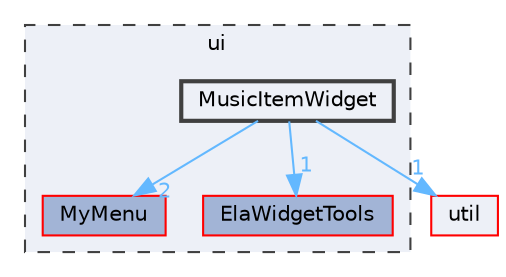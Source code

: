 digraph "MusicItemWidget"
{
 // LATEX_PDF_SIZE
  bgcolor="transparent";
  edge [fontname=Helvetica,fontsize=10,labelfontname=Helvetica,labelfontsize=10];
  node [fontname=Helvetica,fontsize=10,shape=box,height=0.2,width=0.4];
  compound=true
  subgraph clusterdir_1788f8309b1a812dcb800a185471cf6c {
    graph [ bgcolor="#edf0f7", pencolor="grey25", label="ui", fontname=Helvetica,fontsize=10 style="filled,dashed", URL="dir_1788f8309b1a812dcb800a185471cf6c.html",tooltip=""]
  dir_5978cb0ca166c1e5e46ab0fd30008e2c [label="MyMenu", fillcolor="#a2b4d6", color="red", style="filled", URL="dir_5978cb0ca166c1e5e46ab0fd30008e2c.html",tooltip=""];
  dir_c41e0d0e814e23de337c335e201650d3 [label="ElaWidgetTools", fillcolor="#a2b4d6", color="red", style="filled", URL="dir_c41e0d0e814e23de337c335e201650d3.html",tooltip=""];
  dir_6b36e6a8a50ca1992e0e7844fb151009 [label="MusicItemWidget", fillcolor="#edf0f7", color="grey25", style="filled,bold", URL="dir_6b36e6a8a50ca1992e0e7844fb151009.html",tooltip=""];
  }
  dir_23ec12649285f9fabf3a6b7380226c28 [label="util", fillcolor="#edf0f7", color="red", style="filled", URL="dir_23ec12649285f9fabf3a6b7380226c28.html",tooltip=""];
  dir_6b36e6a8a50ca1992e0e7844fb151009->dir_23ec12649285f9fabf3a6b7380226c28 [headlabel="1", labeldistance=1.5 headhref="dir_000209_000357.html" href="dir_000209_000357.html" color="steelblue1" fontcolor="steelblue1"];
  dir_6b36e6a8a50ca1992e0e7844fb151009->dir_5978cb0ca166c1e5e46ab0fd30008e2c [headlabel="2", labeldistance=1.5 headhref="dir_000209_000251.html" href="dir_000209_000251.html" color="steelblue1" fontcolor="steelblue1"];
  dir_6b36e6a8a50ca1992e0e7844fb151009->dir_c41e0d0e814e23de337c335e201650d3 [headlabel="1", labeldistance=1.5 headhref="dir_000209_000086.html" href="dir_000209_000086.html" color="steelblue1" fontcolor="steelblue1"];
}
